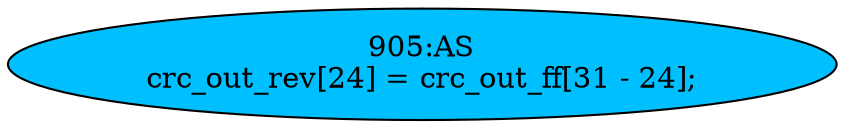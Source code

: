 strict digraph "" {
	node [label="\N"];
	"905:AS"	 [ast="<pyverilog.vparser.ast.Assign object at 0x7f01261f3650>",
		def_var="['crc_out_rev']",
		fillcolor=deepskyblue,
		label="905:AS
crc_out_rev[24] = crc_out_ff[31 - 24];",
		statements="[]",
		style=filled,
		typ=Assign,
		use_var="['crc_out_ff']"];
}
